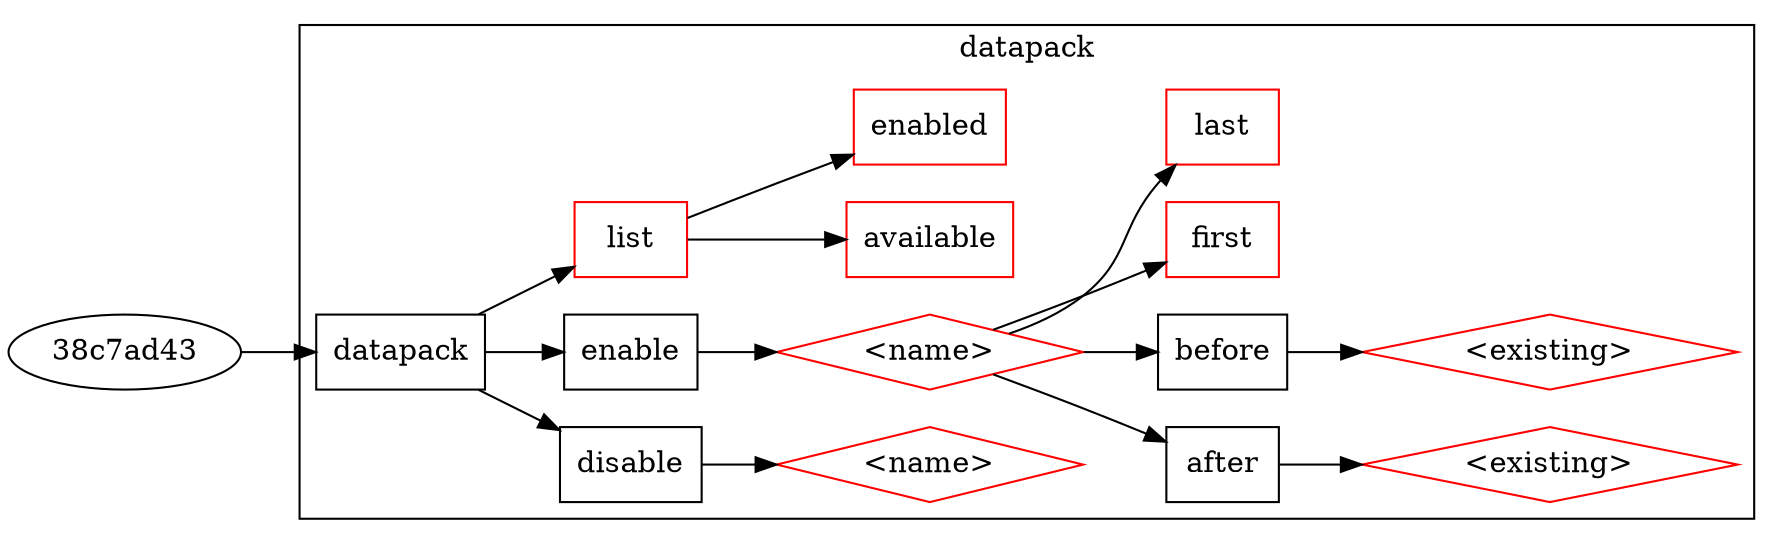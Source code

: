 digraph {
graph ["clusterrank"="local","dpi"="96","rankdir"="LR"]
subgraph "cluster_datapack" {
graph ["label"="datapack"]
"72f5fb36" ["shape"="rectangle","label"="datapack"]
"300b839c" ["shape"="rectangle","label"="disable"]
"a422390" ["shape"="diamond","color"="red","label"="<name>"]
"5317a7ef" ["shape"="rectangle","label"="enable"]
"53c39950" ["shape"="diamond","color"="red","label"="<name>"]
"2a5917f6" ["shape"="rectangle","label"="after"]
"1aa7d66e" ["shape"="diamond","color"="red","label"="<existing>"]
"558fa64a" ["shape"="rectangle","label"="before"]
"5cc85ffc" ["shape"="diamond","color"="red","label"="<existing>"]
"68d1f4e2" ["shape"="rectangle","color"="red","label"="first"]
"5a63de07" ["shape"="rectangle","color"="red","label"="last"]
"6fa48ee4" ["shape"="rectangle","color"="red","label"="list"]
"221ef0f0" ["shape"="rectangle","color"="red","label"="available"]
"34ad750f" ["shape"="rectangle","color"="red","label"="enabled"]
"72f5fb36" -> "300b839c"
"72f5fb36" -> "5317a7ef"
"72f5fb36" -> "6fa48ee4"
"300b839c" -> "a422390"
"5317a7ef" -> "53c39950"
"53c39950" -> "2a5917f6"
"53c39950" -> "558fa64a"
"53c39950" -> "68d1f4e2"
"53c39950" -> "5a63de07"
"2a5917f6" -> "1aa7d66e"
"558fa64a" -> "5cc85ffc"
"6fa48ee4" -> "221ef0f0"
"6fa48ee4" -> "34ad750f"
}
"38c7ad43" -> "72f5fb36"
}